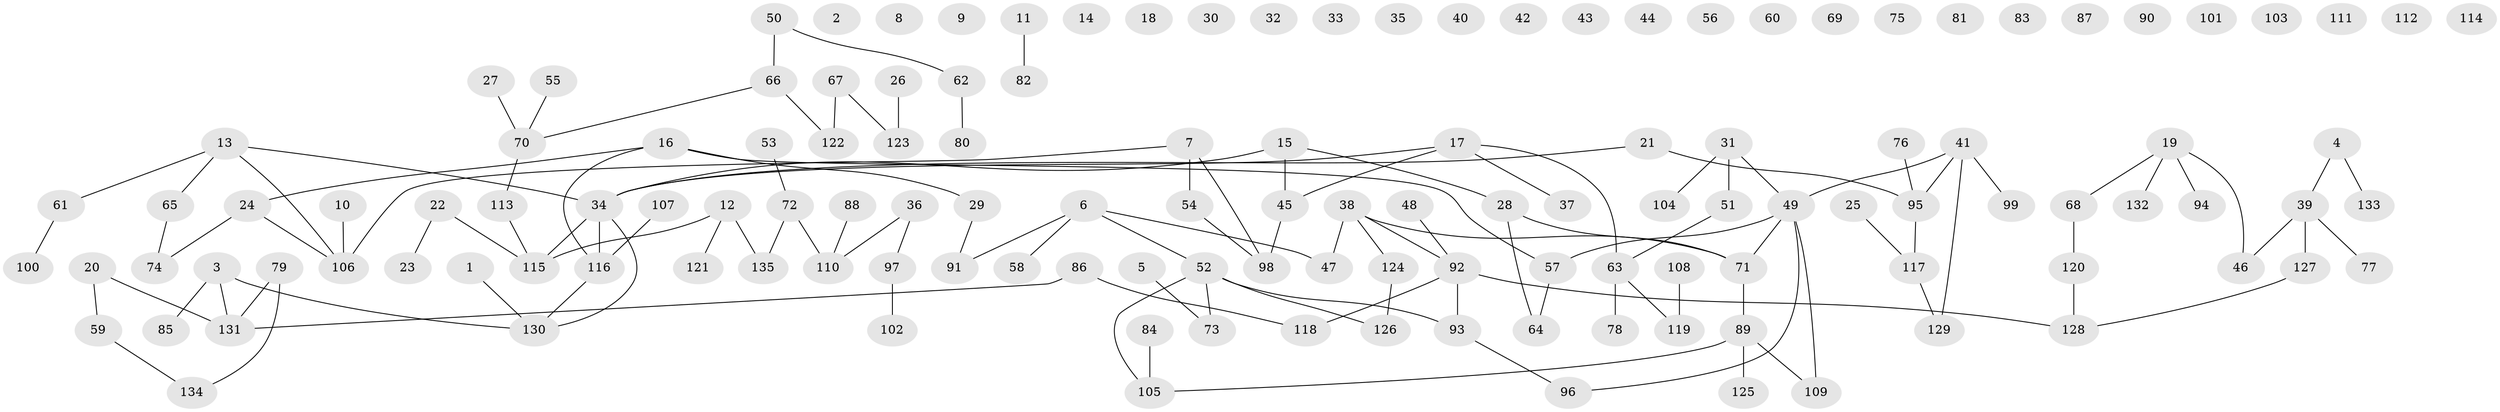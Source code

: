 // coarse degree distribution, {3: 0.1323529411764706, 2: 0.4117647058823529, 1: 0.25, 6: 0.029411764705882353, 4: 0.1323529411764706, 9: 0.014705882352941176, 8: 0.014705882352941176, 5: 0.014705882352941176}
// Generated by graph-tools (version 1.1) at 2025/48/03/04/25 22:48:04]
// undirected, 135 vertices, 127 edges
graph export_dot {
  node [color=gray90,style=filled];
  1;
  2;
  3;
  4;
  5;
  6;
  7;
  8;
  9;
  10;
  11;
  12;
  13;
  14;
  15;
  16;
  17;
  18;
  19;
  20;
  21;
  22;
  23;
  24;
  25;
  26;
  27;
  28;
  29;
  30;
  31;
  32;
  33;
  34;
  35;
  36;
  37;
  38;
  39;
  40;
  41;
  42;
  43;
  44;
  45;
  46;
  47;
  48;
  49;
  50;
  51;
  52;
  53;
  54;
  55;
  56;
  57;
  58;
  59;
  60;
  61;
  62;
  63;
  64;
  65;
  66;
  67;
  68;
  69;
  70;
  71;
  72;
  73;
  74;
  75;
  76;
  77;
  78;
  79;
  80;
  81;
  82;
  83;
  84;
  85;
  86;
  87;
  88;
  89;
  90;
  91;
  92;
  93;
  94;
  95;
  96;
  97;
  98;
  99;
  100;
  101;
  102;
  103;
  104;
  105;
  106;
  107;
  108;
  109;
  110;
  111;
  112;
  113;
  114;
  115;
  116;
  117;
  118;
  119;
  120;
  121;
  122;
  123;
  124;
  125;
  126;
  127;
  128;
  129;
  130;
  131;
  132;
  133;
  134;
  135;
  1 -- 130;
  3 -- 85;
  3 -- 130;
  3 -- 131;
  4 -- 39;
  4 -- 133;
  5 -- 73;
  6 -- 47;
  6 -- 52;
  6 -- 58;
  6 -- 91;
  7 -- 54;
  7 -- 98;
  7 -- 106;
  10 -- 106;
  11 -- 82;
  12 -- 115;
  12 -- 121;
  12 -- 135;
  13 -- 34;
  13 -- 61;
  13 -- 65;
  13 -- 106;
  15 -- 28;
  15 -- 34;
  15 -- 45;
  16 -- 24;
  16 -- 29;
  16 -- 57;
  16 -- 116;
  17 -- 34;
  17 -- 37;
  17 -- 45;
  17 -- 63;
  19 -- 46;
  19 -- 68;
  19 -- 94;
  19 -- 132;
  20 -- 59;
  20 -- 131;
  21 -- 34;
  21 -- 95;
  22 -- 23;
  22 -- 115;
  24 -- 74;
  24 -- 106;
  25 -- 117;
  26 -- 123;
  27 -- 70;
  28 -- 64;
  28 -- 71;
  29 -- 91;
  31 -- 49;
  31 -- 51;
  31 -- 104;
  34 -- 115;
  34 -- 116;
  34 -- 130;
  36 -- 97;
  36 -- 110;
  38 -- 47;
  38 -- 71;
  38 -- 92;
  38 -- 124;
  39 -- 46;
  39 -- 77;
  39 -- 127;
  41 -- 49;
  41 -- 95;
  41 -- 99;
  41 -- 129;
  45 -- 98;
  48 -- 92;
  49 -- 57;
  49 -- 71;
  49 -- 96;
  49 -- 109;
  50 -- 62;
  50 -- 66;
  51 -- 63;
  52 -- 73;
  52 -- 93;
  52 -- 105;
  52 -- 126;
  53 -- 72;
  54 -- 98;
  55 -- 70;
  57 -- 64;
  59 -- 134;
  61 -- 100;
  62 -- 80;
  63 -- 78;
  63 -- 119;
  65 -- 74;
  66 -- 70;
  66 -- 122;
  67 -- 122;
  67 -- 123;
  68 -- 120;
  70 -- 113;
  71 -- 89;
  72 -- 110;
  72 -- 135;
  76 -- 95;
  79 -- 131;
  79 -- 134;
  84 -- 105;
  86 -- 118;
  86 -- 131;
  88 -- 110;
  89 -- 105;
  89 -- 109;
  89 -- 125;
  92 -- 93;
  92 -- 118;
  92 -- 128;
  93 -- 96;
  95 -- 117;
  97 -- 102;
  107 -- 116;
  108 -- 119;
  113 -- 115;
  116 -- 130;
  117 -- 129;
  120 -- 128;
  124 -- 126;
  127 -- 128;
}
